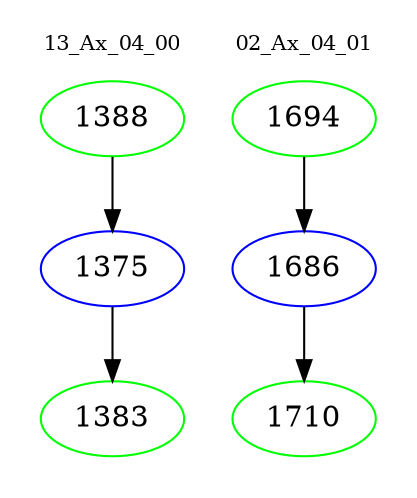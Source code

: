 digraph{
subgraph cluster_0 {
color = white
label = "13_Ax_04_00";
fontsize=10;
T0_1388 [label="1388", color="green"]
T0_1388 -> T0_1375 [color="black"]
T0_1375 [label="1375", color="blue"]
T0_1375 -> T0_1383 [color="black"]
T0_1383 [label="1383", color="green"]
}
subgraph cluster_1 {
color = white
label = "02_Ax_04_01";
fontsize=10;
T1_1694 [label="1694", color="green"]
T1_1694 -> T1_1686 [color="black"]
T1_1686 [label="1686", color="blue"]
T1_1686 -> T1_1710 [color="black"]
T1_1710 [label="1710", color="green"]
}
}
